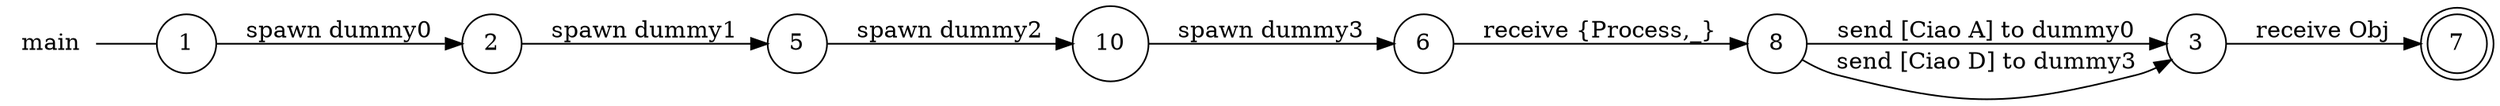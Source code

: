 digraph main {
	rankdir="LR";
	n_0 [label="main", shape="plaintext"];
	n_1 [id="5", shape=circle, label="5"];
	n_2 [id="6", shape=circle, label="6"];
	n_3 [id="10", shape=circle, label="10"];
	n_4 [id="1", shape=circle, label="1"];
	n_0 -> n_4 [arrowhead=none];
	n_5 [id="2", shape=circle, label="2"];
	n_6 [id="8", shape=circle, label="8"];
	n_7 [id="7", shape=doublecircle, label="7"];
	n_8 [id="3", shape=circle, label="3"];

	n_8 -> n_7 [id="[$e|3]", label="receive Obj"];
	n_2 -> n_6 [id="[$e|7]", label="receive {Process,_}"];
	n_1 -> n_3 [id="[$e|5]", label="spawn dummy2"];
	n_4 -> n_5 [id="[$e|8]", label="spawn dummy0"];
	n_6 -> n_8 [id="[$e|11]", label="send [Ciao A] to dummy0"];
	n_5 -> n_1 [id="[$e|4]", label="spawn dummy1"];
	n_3 -> n_2 [id="[$e|2]", label="spawn dummy3"];
	n_6 -> n_8 [id="[$e|14]", label="send [Ciao D] to dummy3"];
}

